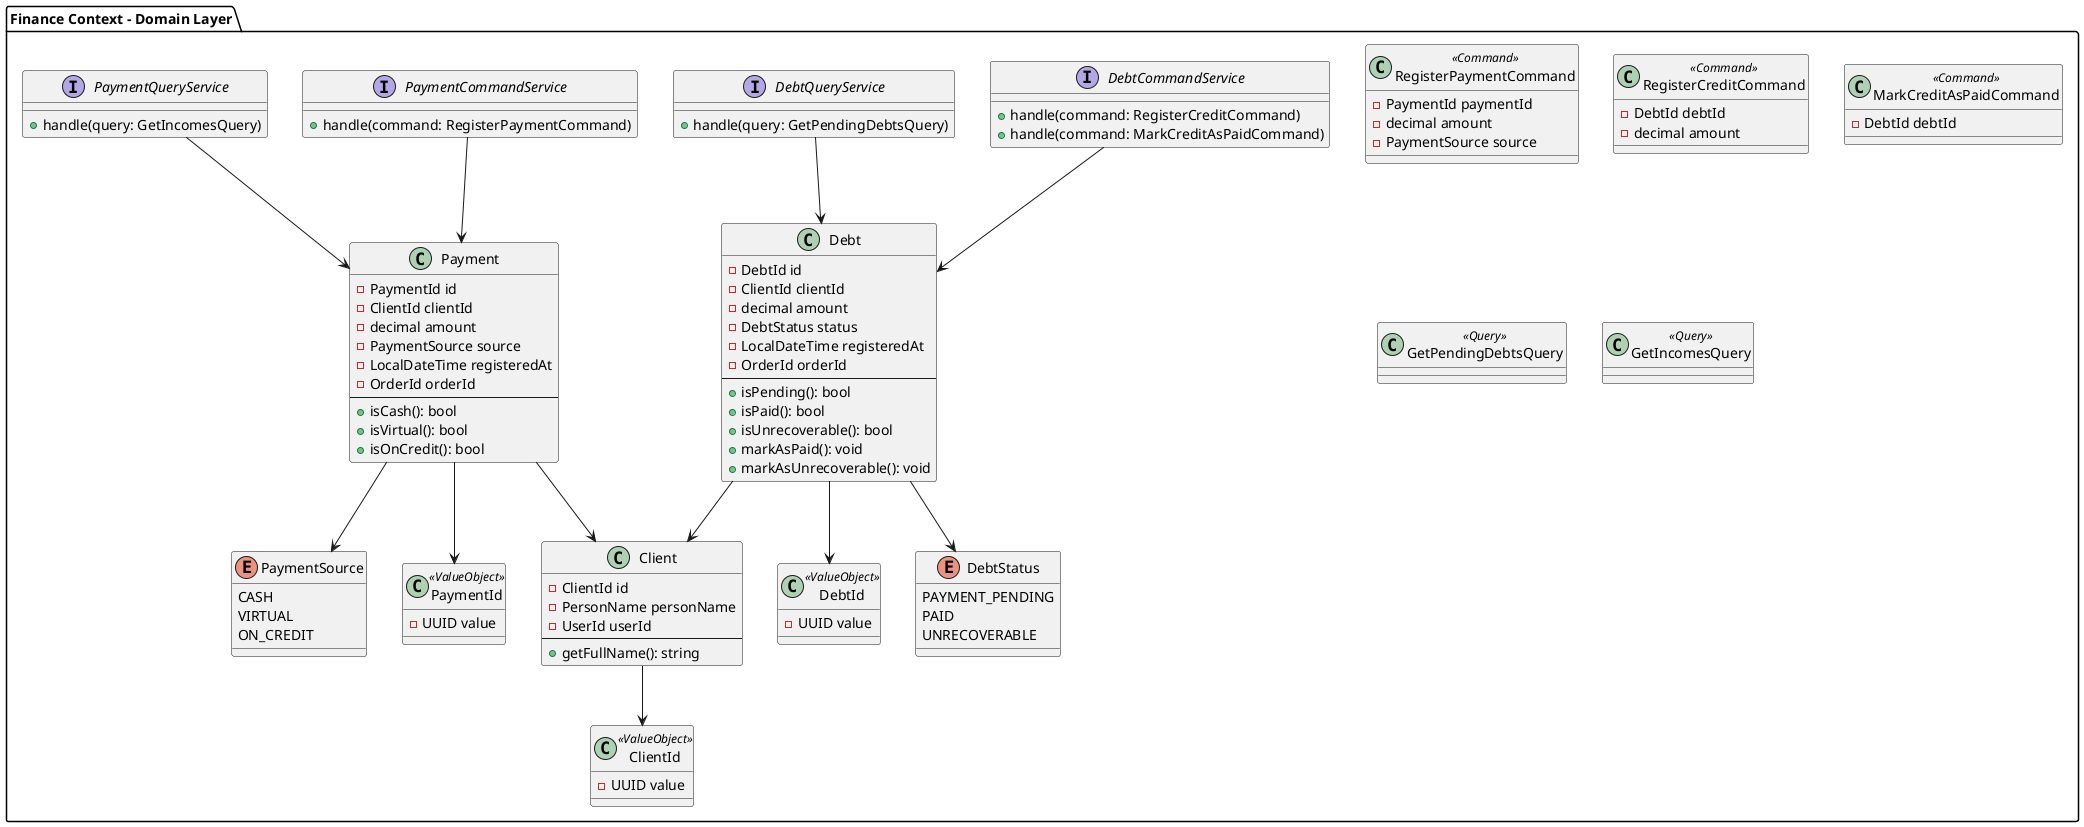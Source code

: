 @startuml diagram
package "Finance Context - Domain Layer" {

  ' =======================
  ' === Aggregates & Entities
  ' =======================
  class Payment {
    - PaymentId id
    - ClientId clientId
    - decimal amount
    - PaymentSource source 
    - LocalDateTime registeredAt
    - OrderId orderId
    --
    + isCash(): bool
    + isVirtual(): bool
    + isOnCredit(): bool
  }

  class Debt {
    - DebtId id
    - ClientId clientId
    - decimal amount
    - DebtStatus status 
    - LocalDateTime registeredAt
    - OrderId orderId
    --
    + isPending(): bool
    + isPaid(): bool
    + isUnrecoverable(): bool
    + markAsPaid(): void
    + markAsUnrecoverable(): void
  }

  class Client {
    - ClientId id
    - PersonName personName
    - UserId userId
    --
    + getFullName(): string
  }

  enum PaymentSource {
    CASH
    VIRTUAL
    ON_CREDIT
  }

  enum DebtStatus {
    PAYMENT_PENDING
    PAID
    UNRECOVERABLE
  }

  class PaymentId <<ValueObject>> {
    - UUID value
  }

  class DebtId <<ValueObject>> {
    - UUID value
  }

  class ClientId <<ValueObject>> {
    - UUID value
  }

  Payment --> PaymentId 
  Payment --> PaymentSource
  Payment --> Client
  Debt --> DebtId 
  Debt --> DebtStatus
  Debt --> Client
  Client --> ClientId

  ' =======================
  ' === Commands
  ' =======================
  class RegisterPaymentCommand <<Command>> {
    - PaymentId paymentId
    - decimal amount
    - PaymentSource source
  }

  class RegisterCreditCommand <<Command>> {
    - DebtId debtId
    - decimal amount
  }

  class MarkCreditAsPaidCommand <<Command>> {
    - DebtId debtId
  }

  ' =======================
  ' === Queries
  ' =======================
  class GetPendingDebtsQuery <<Query>> {}
  class GetIncomesQuery <<Query>> {}

  ' =======================
  ' === Services
  ' =======================
  interface DebtCommandService {
    + handle(command: RegisterCreditCommand)
    + handle(command: MarkCreditAsPaidCommand)
  }

  interface DebtQueryService {
    + handle(query: GetPendingDebtsQuery)
  }

  interface PaymentCommandService {
    + handle(command: RegisterPaymentCommand)
  }

  interface PaymentQueryService {
    + handle(query: GetIncomesQuery)
  }

  ' =======================
  ' === Relationships
  ' =======================
  DebtCommandService --> Debt
  DebtQueryService --> Debt
  PaymentCommandService --> Payment
  PaymentQueryService --> Payment
}
@enduml
